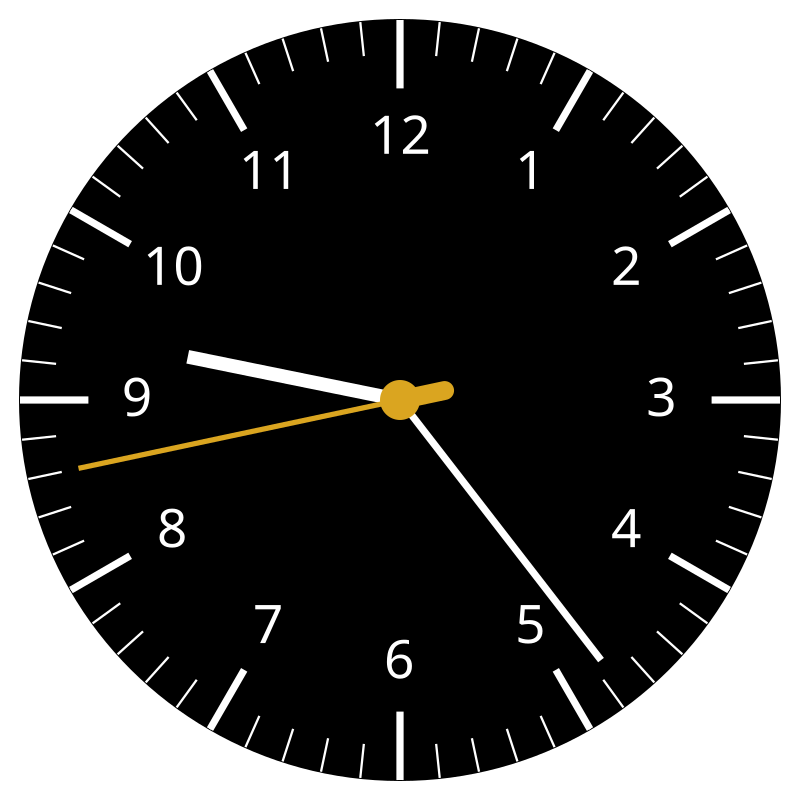 {
  "$schema": "https://vega.github.io/schema/vega/v5.json",
  "width": 400,
  "height": 400,
  "signals": [
    {"name": "centerX", "init": "width/2"},
    {"name": "centerY", "init": "height/2"},
    {"name": "radiusRef", "init": "min(width,height)*0.95"},
    {"name": "sizeFactor", "init": "radiusRef/400"},
    {"name": "outerRadius", "init": "radiusRef/2"},
    {"name": "innerRadiusMinutes", "init": "radiusRef/2 - (18 * sizeFactor)"},
    {"name": "innerRadiusHours", "init": "radiusRef/2 - (36 * sizeFactor)"},
    {
      "name": "currentDate",
      "init": "now()",
      "on": [{"events": {"type": "timer", "throttle": 10}, "update": "now()"}]
    },
    {
      "name": "currentHour",
      "init": "hours(currentDate)+minutes(currentDate)/60",
      "on": [
        {
          "events": {"signal": "currentDate"},
          "update": "hours(currentDate)+minutes(currentDate)/60"
        }
      ]
    },
    {
      "name": "currentMinute",
      "init": "minutes(currentDate)+seconds(currentDate)/60",
      "on": [
        {
          "events": {"signal": "currentDate"},
          "update": "minutes(currentDate)+seconds(currentDate)/60"
        }
      ]
    },
    {
      "name": "currentSecond",
      "init": "seconds(currentDate)",
      "on": [
        {"events": {"signal": "currentDate"}, "update": "seconds(currentDate)+milliseconds(currentDate)/1000"}
      ]
    }
  ],
  "data": [
    {
      "name": "hours",
      "transform": [
        {"type": "sequence", "start": 0, "stop": 12, "step": 1, "as": "hour"},
        {
          "type": "formula",
          "expr": "centerX - cos(PI/2 + (datum.hour * PI/6)) * outerRadius",
          "as": "x"
        },
        {
          "type": "formula",
          "expr": "centerY - sin(PI/2 + (datum.hour * PI/6)) * outerRadius",
          "as": "y"
        },
        {
          "type": "formula",
          "expr": "centerX - cos(PI/2 + (datum.hour * PI/6)) * innerRadiusHours",
          "as": "x2"
        },
        {
          "type": "formula",
          "expr": "centerY - sin(PI/2 + (datum.hour * PI/6)) * innerRadiusHours",
          "as": "y2"
        },
        {
          "type": "formula",
          "expr": "centerX - cos(PI/2 + (datum.hour * PI/6)) * (innerRadiusHours - 26 * max(sizeFactor, 0.4))",
          "as": "xHour"
        },
        {
          "type": "formula",
          "expr": "centerY - sin(PI/2 + (datum.hour * PI/6)) * (innerRadiusHours - 26 * max(sizeFactor, 0.4))",
          "as": "yHour"
        }
      ]
    },
    {
      "name": "minutes",
      "transform": [
        {"type": "sequence", "start": 0, "stop": 60, "step": 1, "as": "minute"},
        {
          "type": "formula",
          "expr": "centerX - cos(PI/2 + (datum.minute * PI/30)) * outerRadius",
          "as": "x"
        },
        {
          "type": "formula",
          "expr": "centerY - sin(PI/2 + (datum.minute * PI/30)) * outerRadius",
          "as": "y"
        },
        {
          "type": "formula",
          "expr": "centerX - cos(PI/2 + (datum.minute * PI/30)) * innerRadiusMinutes",
          "as": "x2"
        },
        {
          "type": "formula",
          "expr": "centerY - sin(PI/2 + (datum.minute * PI/30)) * innerRadiusMinutes",
          "as": "y2"
        }
      ]
    }
  ],
  "scales": [
    {
      "name": "hourScale",
      "domain": {"data": "hours", "field": "hour"},
      "range": [0, {"signal": "2*PI"}]
    },
    {
      "name": "minutesScale",
      "domain": {"data": "minutes", "field": "minute"},
      "range": [0, {"signal": "2*PI"}]
    }
  ],
  "marks": [
    {
      "type": "arc",
      "encode": {
        "enter": {
          "x": {"signal": "centerX"},
          "y": {"signal": "centerY"},
          "startAngle": {"value": 0},
          "endAngle": {"signal": "2*PI"},
          "outerRadius": {"signal": "outerRadius"},
          "fill": {"value": "black"},
          "stroke": {"value": "black"}
        }
      }
    },
    {
      "type": "rule",
      "from": {"data": "minutes"},
      "encode": {
        "enter": {
          "x": {"field": "x"},
          "y": {"field": "y"},
          "x2": {"field": "x2"},
          "y2": {"field": "y2"},
          "strokeWidth": {"signal": "pow(2*sizeFactor, 0.2)"},
          "stroke": {"value": "white"}
        }
      }
    },
    {
      "type": "rule",
      "from": {"data": "hours"},
      "encode": {
        "enter": {
          "size": {"signal": "pow(2*sizeFactor, 4)"},
          "x": {"field": "x"},
          "y": {"field": "y"},
          "x2": {"field": "x2"},
          "y2": {"field": "y2"},
          "strokeWidth": {"signal": "pow(2*sizeFactor, 2)"},
          "stroke": {"value": "white"}
        }
      }
    },
    {
      "type": "text",
      "from": {"data": "hours"},
      "encode": {
        "enter": {
          "x": {"field": "xHour"},
          "y": {"field": "yHour"},
          "align": {"value": "center"},
          "fill": {"value": "white"},
          "baseline": {"value": "middle"},
          "text": {"signal": "datum.hour === 0 ? 12 : datum.hour"},
          "fontSize": {"signal": "28*max(sizeFactor, 0.4)"},
          "fontWeight": {"value": "100"}
        }
      }
    },
    {
      "type": "rule",
      "encode": {
        "enter": {
          "x": {"signal": "centerX"},
          "y": {"signal": "centerY"},
          "stroke": {"value": "white"},
          "strokeWidth": {"signal": "pow(2*sizeFactor, 3)"}
        },
        "update": {
          "x2": {"signal": "centerX - cos(PI/2 + (currentHour * PI/6)) * (innerRadiusHours - (50 * sizeFactor))"},
          "y2": {"signal": "centerY - sin(PI/2 + (currentHour * PI/6)) * (innerRadiusHours - (50 * sizeFactor))"}
        }
      }
    },
    {
      "type": "rule",
      "encode": {
        "enter": {
          "x": {"signal": "centerX"},
          "y": {"signal": "centerY"},
          "stroke": {"value": "white"},
          "strokeWidth": {"signal": "pow(2*sizeFactor, 2)"}
        },
        "update": {
          "x2": {"signal": "centerX - cos(PI/2 + (currentMinute * PI/30)) * (innerRadiusHours + (innerRadiusMinutes-innerRadiusHours)/2)"},
          "y2": {"signal": "centerY - sin(PI/2 + (currentMinute * PI/30)) * (innerRadiusHours + (innerRadiusMinutes-innerRadiusHours)/2)"}
        }
      }
    },
    {
      "type": "rule",
      "encode": {
        "enter": {
          "x": {"signal": "centerX"},
          "y": {"signal": "centerY"},
          "stroke": {"value": "goldenrod"},
          "strokeWidth": {"signal": "pow(2*sizeFactor, 1.5)"}
        },
        "update": {
          "x2": {"signal": "centerX - cos(PI/2 + (currentSecond * PI/30)) * (innerRadiusHours + (innerRadiusMinutes-innerRadiusHours)/2)"},
          "y2": {"signal": "centerY - sin(PI/2 + (currentSecond * PI/30)) * (innerRadiusHours + (innerRadiusMinutes-innerRadiusHours)/2)"}
        }
      }
    },
    {
      "type": "rule",
      "encode": {
        "enter": {
          "x": {"signal": "centerX"},
          "y": {"signal": "centerY"},
          "stroke": {"value": "goldenrod"},
          "strokeWidth": {"signal": "pow(2*sizeFactor, 3.5)"},
          "strokeCap": {"value": "round"}
        },
        "update": {
          "x2": {"signal": "centerX - cos(PI*3/2 + (currentSecond * PI/30)) * (24 * sizeFactor)"},
          "y2": {"signal": "centerY - sin(PI*3/2 + (currentSecond * PI/30)) * (24 * sizeFactor)"}
        }
      }
    },
    {
      "type": "arc",
      "encode": {
        "enter": {
          "x": {"signal": "centerX"},
          "y": {"signal": "centerY"},
          "startAngle": {"value": 0},
          "endAngle": {"signal": "2*PI"},
          "outerRadius": {"signal": "10*sizeFactor"},
          "fill": {"value": "goldenrod"},
          "stroke": {"value": "goldenrod"},
          "zIndex": {"value": 1}
        }
      }
    }
  ]
}
